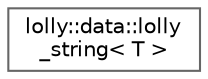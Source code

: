 digraph "Graphical Class Hierarchy"
{
 // LATEX_PDF_SIZE
  bgcolor="transparent";
  edge [fontname=Helvetica,fontsize=10,labelfontname=Helvetica,labelfontsize=10];
  node [fontname=Helvetica,fontsize=10,shape=box,height=0.2,width=0.4];
  rankdir="LR";
  Node0 [id="Node000000",label="lolly::data::lolly\l_string\< T \>",height=0.2,width=0.4,color="grey40", fillcolor="white", style="filled",URL="$classlolly_1_1data_1_1lolly__string.html",tooltip=" "];
}

